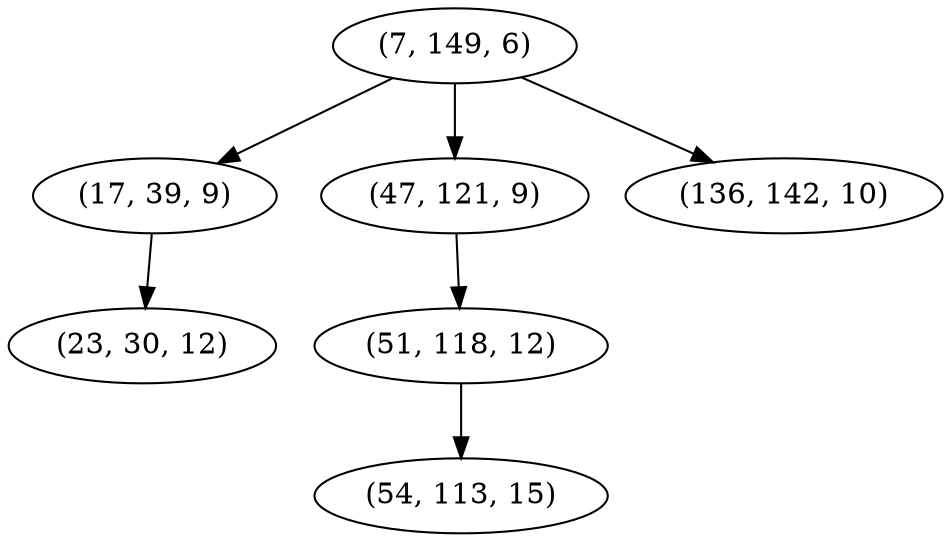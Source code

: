 digraph tree {
    "(7, 149, 6)";
    "(17, 39, 9)";
    "(23, 30, 12)";
    "(47, 121, 9)";
    "(51, 118, 12)";
    "(54, 113, 15)";
    "(136, 142, 10)";
    "(7, 149, 6)" -> "(17, 39, 9)";
    "(7, 149, 6)" -> "(47, 121, 9)";
    "(7, 149, 6)" -> "(136, 142, 10)";
    "(17, 39, 9)" -> "(23, 30, 12)";
    "(47, 121, 9)" -> "(51, 118, 12)";
    "(51, 118, 12)" -> "(54, 113, 15)";
}
